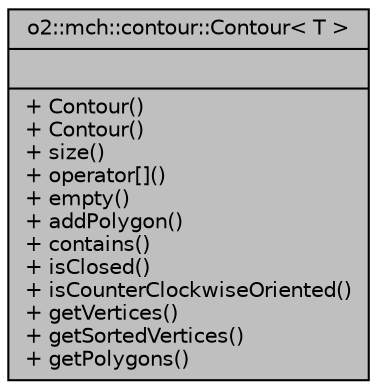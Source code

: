 digraph "o2::mch::contour::Contour&lt; T &gt;"
{
 // INTERACTIVE_SVG=YES
  bgcolor="transparent";
  edge [fontname="Helvetica",fontsize="10",labelfontname="Helvetica",labelfontsize="10"];
  node [fontname="Helvetica",fontsize="10",shape=record];
  Node1 [label="{o2::mch::contour::Contour\< T \>\n||+ Contour()\l+ Contour()\l+ size()\l+ operator[]()\l+ empty()\l+ addPolygon()\l+ contains()\l+ isClosed()\l+ isCounterClockwiseOriented()\l+ getVertices()\l+ getSortedVertices()\l+ getPolygons()\l}",height=0.2,width=0.4,color="black", fillcolor="grey75", style="filled" fontcolor="black"];
}
